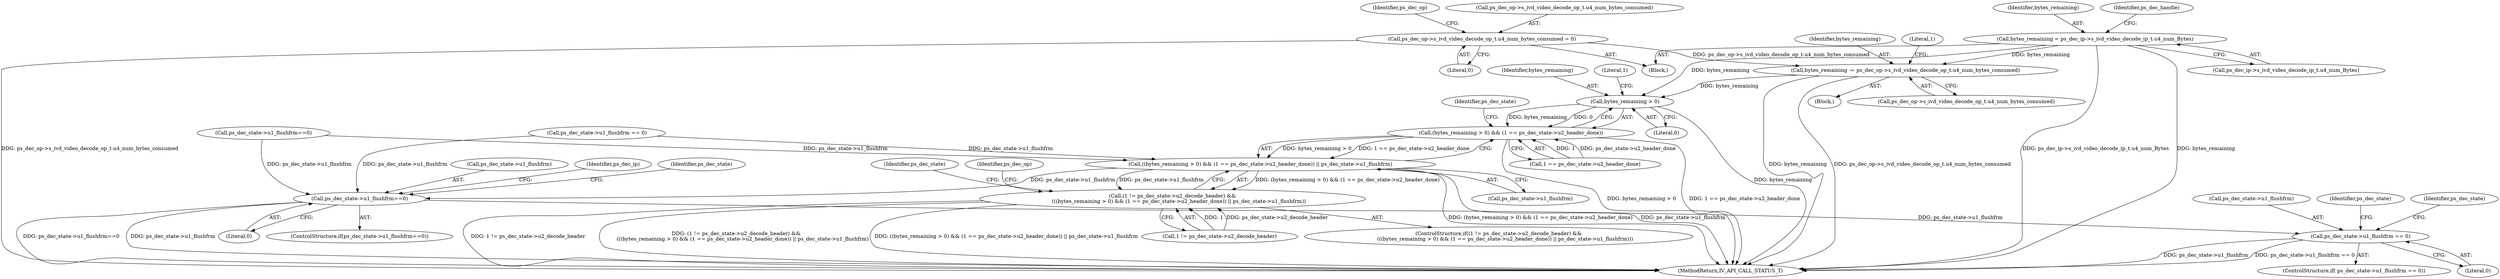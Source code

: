 digraph "0_Android_a86eb798d077b9b25c8f8c77e3c02c2f287c1ce7@API" {
"1000351" [label="(Call,bytes_remaining > 0)"];
"1000335" [label="(Call,bytes_remaining -= ps_dec_op->s_ivd_video_decode_op_t.u4_num_bytes_consumed)"];
"1000249" [label="(Call,ps_dec_op->s_ivd_video_decode_op_t.u4_num_bytes_consumed = 0)"];
"1000146" [label="(Call,bytes_remaining = ps_dec_ip->s_ivd_video_decode_ip_t.u4_num_Bytes)"];
"1000350" [label="(Call,(bytes_remaining > 0) && (1 == ps_dec_state->u2_header_done))"];
"1000349" [label="(Call,((bytes_remaining > 0) && (1 == ps_dec_state->u2_header_done)) || ps_dec_state->u1_flushfrm)"];
"1000343" [label="(Call,(1 != ps_dec_state->u2_decode_header) &&\n        (((bytes_remaining > 0) && (1 == ps_dec_state->u2_header_done)) || ps_dec_state->u1_flushfrm))"];
"1001105" [label="(Call,ps_dec_state->u1_flushfrm==0)"];
"1001414" [label="(Call,ps_dec_state->u1_flushfrm == 0)"];
"1000345" [label="(Literal,1)"];
"1001106" [label="(Call,ps_dec_state->u1_flushfrm)"];
"1001415" [label="(Call,ps_dec_state->u1_flushfrm)"];
"1000349" [label="(Call,((bytes_remaining > 0) && (1 == ps_dec_state->u2_header_done)) || ps_dec_state->u1_flushfrm)"];
"1000342" [label="(ControlStructure,if((1 != ps_dec_state->u2_decode_header) &&\n        (((bytes_remaining > 0) && (1 == ps_dec_state->u2_header_done)) || ps_dec_state->u1_flushfrm)))"];
"1000330" [label="(Block,)"];
"1000354" [label="(Call,1 == ps_dec_state->u2_header_done)"];
"1000343" [label="(Call,(1 != ps_dec_state->u2_decode_header) &&\n        (((bytes_remaining > 0) && (1 == ps_dec_state->u2_header_done)) || ps_dec_state->u1_flushfrm))"];
"1000360" [label="(Identifier,ps_dec_state)"];
"1001105" [label="(Call,ps_dec_state->u1_flushfrm==0)"];
"1000148" [label="(Call,ps_dec_ip->s_ivd_video_decode_ip_t.u4_num_Bytes)"];
"1000147" [label="(Identifier,bytes_remaining)"];
"1001418" [label="(Literal,0)"];
"1000255" [label="(Literal,0)"];
"1000352" [label="(Identifier,bytes_remaining)"];
"1000336" [label="(Identifier,bytes_remaining)"];
"1000335" [label="(Call,bytes_remaining -= ps_dec_op->s_ivd_video_decode_op_t.u4_num_bytes_consumed)"];
"1000359" [label="(Call,ps_dec_state->u1_flushfrm)"];
"1000146" [label="(Call,bytes_remaining = ps_dec_ip->s_ivd_video_decode_ip_t.u4_num_Bytes)"];
"1000365" [label="(Identifier,ps_dec_state)"];
"1000351" [label="(Call,bytes_remaining > 0)"];
"1000325" [label="(Call,ps_dec_state->u1_flushfrm == 0)"];
"1001109" [label="(Literal,0)"];
"1000259" [label="(Identifier,ps_dec_op)"];
"1001413" [label="(ControlStructure,if( ps_dec_state->u1_flushfrm == 0))"];
"1001669" [label="(Identifier,ps_dec_op)"];
"1000353" [label="(Literal,0)"];
"1001104" [label="(ControlStructure,if(ps_dec_state->u1_flushfrm==0))"];
"1000355" [label="(Literal,1)"];
"1001414" [label="(Call,ps_dec_state->u1_flushfrm == 0)"];
"1000337" [label="(Call,ps_dec_op->s_ivd_video_decode_op_t.u4_num_bytes_consumed)"];
"1000249" [label="(Call,ps_dec_op->s_ivd_video_decode_op_t.u4_num_bytes_consumed = 0)"];
"1000344" [label="(Call,1 != ps_dec_state->u2_decode_header)"];
"1000154" [label="(Identifier,ps_dec_handle)"];
"1000108" [label="(Block,)"];
"1000250" [label="(Call,ps_dec_op->s_ivd_video_decode_op_t.u4_num_bytes_consumed)"];
"1001538" [label="(Identifier,ps_dec_state)"];
"1000350" [label="(Call,(bytes_remaining > 0) && (1 == ps_dec_state->u2_header_done))"];
"1000272" [label="(Call,ps_dec_state->u1_flushfrm==0)"];
"1001422" [label="(Identifier,ps_dec_state)"];
"1001695" [label="(MethodReturn,IV_API_CALL_STATUS_T)"];
"1001114" [label="(Identifier,ps_dec_ip)"];
"1001542" [label="(Identifier,ps_dec_state)"];
"1000351" -> "1000350"  [label="AST: "];
"1000351" -> "1000353"  [label="CFG: "];
"1000352" -> "1000351"  [label="AST: "];
"1000353" -> "1000351"  [label="AST: "];
"1000355" -> "1000351"  [label="CFG: "];
"1000350" -> "1000351"  [label="CFG: "];
"1000351" -> "1001695"  [label="DDG: bytes_remaining"];
"1000351" -> "1000350"  [label="DDG: bytes_remaining"];
"1000351" -> "1000350"  [label="DDG: 0"];
"1000335" -> "1000351"  [label="DDG: bytes_remaining"];
"1000146" -> "1000351"  [label="DDG: bytes_remaining"];
"1000335" -> "1000330"  [label="AST: "];
"1000335" -> "1000337"  [label="CFG: "];
"1000336" -> "1000335"  [label="AST: "];
"1000337" -> "1000335"  [label="AST: "];
"1000345" -> "1000335"  [label="CFG: "];
"1000335" -> "1001695"  [label="DDG: bytes_remaining"];
"1000335" -> "1001695"  [label="DDG: ps_dec_op->s_ivd_video_decode_op_t.u4_num_bytes_consumed"];
"1000249" -> "1000335"  [label="DDG: ps_dec_op->s_ivd_video_decode_op_t.u4_num_bytes_consumed"];
"1000146" -> "1000335"  [label="DDG: bytes_remaining"];
"1000249" -> "1000108"  [label="AST: "];
"1000249" -> "1000255"  [label="CFG: "];
"1000250" -> "1000249"  [label="AST: "];
"1000255" -> "1000249"  [label="AST: "];
"1000259" -> "1000249"  [label="CFG: "];
"1000249" -> "1001695"  [label="DDG: ps_dec_op->s_ivd_video_decode_op_t.u4_num_bytes_consumed"];
"1000146" -> "1000108"  [label="AST: "];
"1000146" -> "1000148"  [label="CFG: "];
"1000147" -> "1000146"  [label="AST: "];
"1000148" -> "1000146"  [label="AST: "];
"1000154" -> "1000146"  [label="CFG: "];
"1000146" -> "1001695"  [label="DDG: ps_dec_ip->s_ivd_video_decode_ip_t.u4_num_Bytes"];
"1000146" -> "1001695"  [label="DDG: bytes_remaining"];
"1000350" -> "1000349"  [label="AST: "];
"1000350" -> "1000354"  [label="CFG: "];
"1000354" -> "1000350"  [label="AST: "];
"1000360" -> "1000350"  [label="CFG: "];
"1000349" -> "1000350"  [label="CFG: "];
"1000350" -> "1001695"  [label="DDG: bytes_remaining > 0"];
"1000350" -> "1001695"  [label="DDG: 1 == ps_dec_state->u2_header_done"];
"1000350" -> "1000349"  [label="DDG: bytes_remaining > 0"];
"1000350" -> "1000349"  [label="DDG: 1 == ps_dec_state->u2_header_done"];
"1000354" -> "1000350"  [label="DDG: 1"];
"1000354" -> "1000350"  [label="DDG: ps_dec_state->u2_header_done"];
"1000349" -> "1000343"  [label="AST: "];
"1000349" -> "1000359"  [label="CFG: "];
"1000359" -> "1000349"  [label="AST: "];
"1000343" -> "1000349"  [label="CFG: "];
"1000349" -> "1001695"  [label="DDG: (bytes_remaining > 0) && (1 == ps_dec_state->u2_header_done)"];
"1000349" -> "1001695"  [label="DDG: ps_dec_state->u1_flushfrm"];
"1000349" -> "1000343"  [label="DDG: (bytes_remaining > 0) && (1 == ps_dec_state->u2_header_done)"];
"1000349" -> "1000343"  [label="DDG: ps_dec_state->u1_flushfrm"];
"1000325" -> "1000349"  [label="DDG: ps_dec_state->u1_flushfrm"];
"1000272" -> "1000349"  [label="DDG: ps_dec_state->u1_flushfrm"];
"1000349" -> "1001105"  [label="DDG: ps_dec_state->u1_flushfrm"];
"1000343" -> "1000342"  [label="AST: "];
"1000343" -> "1000344"  [label="CFG: "];
"1000344" -> "1000343"  [label="AST: "];
"1000365" -> "1000343"  [label="CFG: "];
"1001669" -> "1000343"  [label="CFG: "];
"1000343" -> "1001695"  [label="DDG: ((bytes_remaining > 0) && (1 == ps_dec_state->u2_header_done)) || ps_dec_state->u1_flushfrm"];
"1000343" -> "1001695"  [label="DDG: 1 != ps_dec_state->u2_decode_header"];
"1000343" -> "1001695"  [label="DDG: (1 != ps_dec_state->u2_decode_header) &&\n        (((bytes_remaining > 0) && (1 == ps_dec_state->u2_header_done)) || ps_dec_state->u1_flushfrm)"];
"1000344" -> "1000343"  [label="DDG: 1"];
"1000344" -> "1000343"  [label="DDG: ps_dec_state->u2_decode_header"];
"1001105" -> "1001104"  [label="AST: "];
"1001105" -> "1001109"  [label="CFG: "];
"1001106" -> "1001105"  [label="AST: "];
"1001109" -> "1001105"  [label="AST: "];
"1001114" -> "1001105"  [label="CFG: "];
"1001542" -> "1001105"  [label="CFG: "];
"1001105" -> "1001695"  [label="DDG: ps_dec_state->u1_flushfrm==0"];
"1001105" -> "1001695"  [label="DDG: ps_dec_state->u1_flushfrm"];
"1000325" -> "1001105"  [label="DDG: ps_dec_state->u1_flushfrm"];
"1000272" -> "1001105"  [label="DDG: ps_dec_state->u1_flushfrm"];
"1001105" -> "1001414"  [label="DDG: ps_dec_state->u1_flushfrm"];
"1001414" -> "1001413"  [label="AST: "];
"1001414" -> "1001418"  [label="CFG: "];
"1001415" -> "1001414"  [label="AST: "];
"1001418" -> "1001414"  [label="AST: "];
"1001422" -> "1001414"  [label="CFG: "];
"1001538" -> "1001414"  [label="CFG: "];
"1001414" -> "1001695"  [label="DDG: ps_dec_state->u1_flushfrm"];
"1001414" -> "1001695"  [label="DDG: ps_dec_state->u1_flushfrm == 0"];
}
